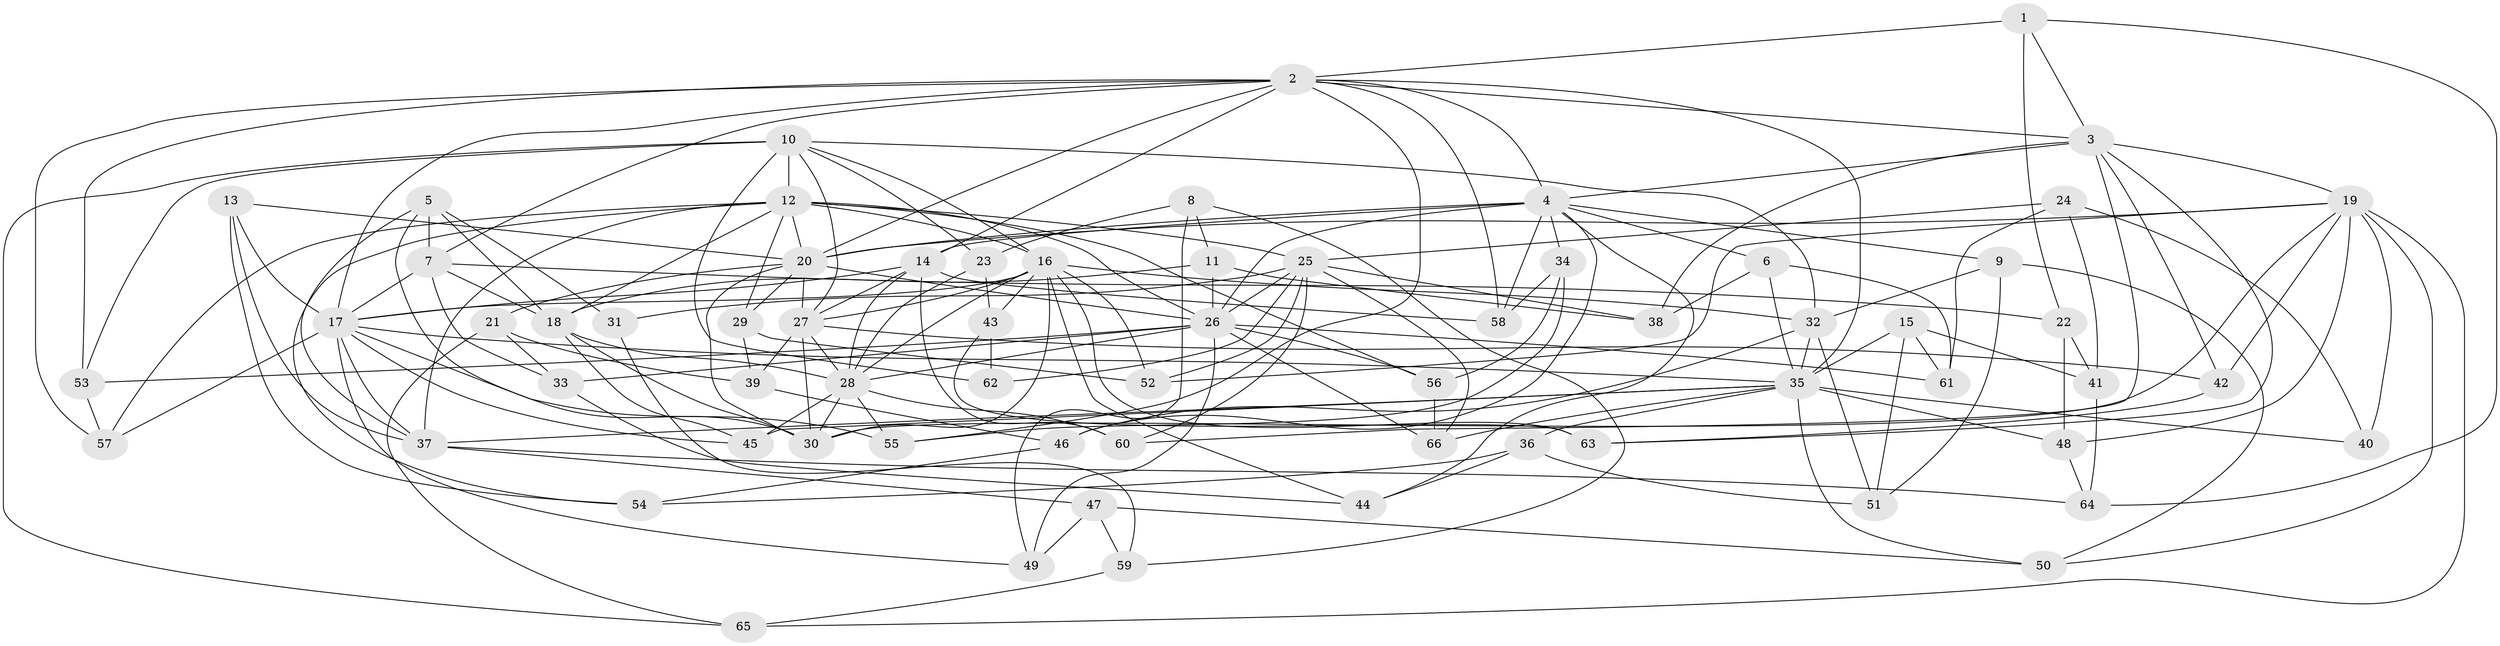 // original degree distribution, {4: 1.0}
// Generated by graph-tools (version 1.1) at 2025/38/03/09/25 02:38:11]
// undirected, 66 vertices, 182 edges
graph export_dot {
graph [start="1"]
  node [color=gray90,style=filled];
  1;
  2;
  3;
  4;
  5;
  6;
  7;
  8;
  9;
  10;
  11;
  12;
  13;
  14;
  15;
  16;
  17;
  18;
  19;
  20;
  21;
  22;
  23;
  24;
  25;
  26;
  27;
  28;
  29;
  30;
  31;
  32;
  33;
  34;
  35;
  36;
  37;
  38;
  39;
  40;
  41;
  42;
  43;
  44;
  45;
  46;
  47;
  48;
  49;
  50;
  51;
  52;
  53;
  54;
  55;
  56;
  57;
  58;
  59;
  60;
  61;
  62;
  63;
  64;
  65;
  66;
  1 -- 2 [weight=1.0];
  1 -- 3 [weight=1.0];
  1 -- 22 [weight=1.0];
  1 -- 64 [weight=1.0];
  2 -- 3 [weight=1.0];
  2 -- 4 [weight=1.0];
  2 -- 7 [weight=1.0];
  2 -- 14 [weight=1.0];
  2 -- 17 [weight=1.0];
  2 -- 20 [weight=1.0];
  2 -- 35 [weight=1.0];
  2 -- 53 [weight=1.0];
  2 -- 55 [weight=1.0];
  2 -- 57 [weight=1.0];
  2 -- 58 [weight=1.0];
  3 -- 4 [weight=1.0];
  3 -- 19 [weight=1.0];
  3 -- 38 [weight=1.0];
  3 -- 42 [weight=1.0];
  3 -- 60 [weight=1.0];
  3 -- 63 [weight=1.0];
  4 -- 6 [weight=1.0];
  4 -- 9 [weight=1.0];
  4 -- 14 [weight=2.0];
  4 -- 20 [weight=1.0];
  4 -- 26 [weight=1.0];
  4 -- 34 [weight=1.0];
  4 -- 44 [weight=1.0];
  4 -- 46 [weight=1.0];
  4 -- 58 [weight=1.0];
  5 -- 7 [weight=2.0];
  5 -- 18 [weight=1.0];
  5 -- 30 [weight=1.0];
  5 -- 31 [weight=1.0];
  5 -- 37 [weight=1.0];
  6 -- 35 [weight=1.0];
  6 -- 38 [weight=1.0];
  6 -- 61 [weight=1.0];
  7 -- 17 [weight=1.0];
  7 -- 18 [weight=2.0];
  7 -- 22 [weight=1.0];
  7 -- 33 [weight=1.0];
  8 -- 11 [weight=1.0];
  8 -- 23 [weight=1.0];
  8 -- 49 [weight=1.0];
  8 -- 59 [weight=1.0];
  9 -- 32 [weight=1.0];
  9 -- 50 [weight=1.0];
  9 -- 51 [weight=1.0];
  10 -- 12 [weight=1.0];
  10 -- 16 [weight=1.0];
  10 -- 23 [weight=1.0];
  10 -- 27 [weight=1.0];
  10 -- 32 [weight=2.0];
  10 -- 53 [weight=1.0];
  10 -- 62 [weight=2.0];
  10 -- 65 [weight=1.0];
  11 -- 18 [weight=1.0];
  11 -- 26 [weight=1.0];
  11 -- 38 [weight=1.0];
  12 -- 16 [weight=1.0];
  12 -- 18 [weight=1.0];
  12 -- 20 [weight=2.0];
  12 -- 25 [weight=1.0];
  12 -- 26 [weight=1.0];
  12 -- 29 [weight=1.0];
  12 -- 37 [weight=1.0];
  12 -- 54 [weight=1.0];
  12 -- 56 [weight=1.0];
  12 -- 57 [weight=1.0];
  13 -- 17 [weight=1.0];
  13 -- 20 [weight=1.0];
  13 -- 37 [weight=1.0];
  13 -- 54 [weight=1.0];
  14 -- 17 [weight=1.0];
  14 -- 27 [weight=1.0];
  14 -- 28 [weight=1.0];
  14 -- 58 [weight=1.0];
  14 -- 60 [weight=1.0];
  15 -- 35 [weight=1.0];
  15 -- 41 [weight=1.0];
  15 -- 51 [weight=1.0];
  15 -- 61 [weight=1.0];
  16 -- 17 [weight=1.0];
  16 -- 27 [weight=1.0];
  16 -- 28 [weight=1.0];
  16 -- 30 [weight=1.0];
  16 -- 32 [weight=2.0];
  16 -- 43 [weight=1.0];
  16 -- 44 [weight=1.0];
  16 -- 52 [weight=1.0];
  16 -- 63 [weight=1.0];
  17 -- 35 [weight=1.0];
  17 -- 37 [weight=2.0];
  17 -- 45 [weight=1.0];
  17 -- 49 [weight=1.0];
  17 -- 55 [weight=1.0];
  17 -- 57 [weight=1.0];
  18 -- 28 [weight=2.0];
  18 -- 30 [weight=2.0];
  18 -- 45 [weight=1.0];
  19 -- 20 [weight=1.0];
  19 -- 30 [weight=3.0];
  19 -- 40 [weight=2.0];
  19 -- 42 [weight=1.0];
  19 -- 48 [weight=1.0];
  19 -- 50 [weight=1.0];
  19 -- 52 [weight=1.0];
  19 -- 65 [weight=1.0];
  20 -- 21 [weight=1.0];
  20 -- 26 [weight=1.0];
  20 -- 27 [weight=1.0];
  20 -- 29 [weight=1.0];
  20 -- 30 [weight=2.0];
  21 -- 33 [weight=1.0];
  21 -- 39 [weight=1.0];
  21 -- 65 [weight=1.0];
  22 -- 41 [weight=1.0];
  22 -- 48 [weight=1.0];
  23 -- 28 [weight=1.0];
  23 -- 43 [weight=1.0];
  24 -- 25 [weight=1.0];
  24 -- 40 [weight=1.0];
  24 -- 41 [weight=1.0];
  24 -- 61 [weight=1.0];
  25 -- 26 [weight=1.0];
  25 -- 31 [weight=2.0];
  25 -- 38 [weight=1.0];
  25 -- 52 [weight=1.0];
  25 -- 60 [weight=1.0];
  25 -- 62 [weight=1.0];
  25 -- 66 [weight=1.0];
  26 -- 28 [weight=1.0];
  26 -- 33 [weight=1.0];
  26 -- 49 [weight=1.0];
  26 -- 53 [weight=1.0];
  26 -- 56 [weight=1.0];
  26 -- 61 [weight=1.0];
  26 -- 66 [weight=1.0];
  27 -- 28 [weight=2.0];
  27 -- 30 [weight=2.0];
  27 -- 39 [weight=1.0];
  27 -- 42 [weight=1.0];
  28 -- 30 [weight=1.0];
  28 -- 45 [weight=1.0];
  28 -- 55 [weight=1.0];
  28 -- 60 [weight=1.0];
  29 -- 39 [weight=1.0];
  29 -- 52 [weight=1.0];
  31 -- 59 [weight=1.0];
  32 -- 35 [weight=1.0];
  32 -- 46 [weight=1.0];
  32 -- 51 [weight=1.0];
  33 -- 44 [weight=1.0];
  34 -- 55 [weight=1.0];
  34 -- 56 [weight=1.0];
  34 -- 58 [weight=1.0];
  35 -- 36 [weight=1.0];
  35 -- 37 [weight=1.0];
  35 -- 40 [weight=1.0];
  35 -- 45 [weight=1.0];
  35 -- 48 [weight=1.0];
  35 -- 50 [weight=1.0];
  35 -- 66 [weight=1.0];
  36 -- 44 [weight=1.0];
  36 -- 51 [weight=1.0];
  36 -- 54 [weight=1.0];
  37 -- 47 [weight=1.0];
  37 -- 64 [weight=1.0];
  39 -- 46 [weight=1.0];
  41 -- 64 [weight=1.0];
  42 -- 63 [weight=1.0];
  43 -- 62 [weight=1.0];
  43 -- 63 [weight=1.0];
  46 -- 54 [weight=1.0];
  47 -- 49 [weight=1.0];
  47 -- 50 [weight=1.0];
  47 -- 59 [weight=1.0];
  48 -- 64 [weight=1.0];
  53 -- 57 [weight=1.0];
  56 -- 66 [weight=1.0];
  59 -- 65 [weight=1.0];
}
